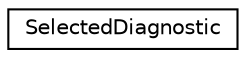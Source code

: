 digraph "Graphical Class Hierarchy"
{
 // LATEX_PDF_SIZE
  edge [fontname="Helvetica",fontsize="10",labelfontname="Helvetica",labelfontsize="10"];
  node [fontname="Helvetica",fontsize="10",shape=record];
  rankdir="LR";
  Node0 [label="SelectedDiagnostic",height=0.2,width=0.4,color="black", fillcolor="white", style="filled",URL="$classSelectedDiagnostic.html",tooltip=" "];
}
